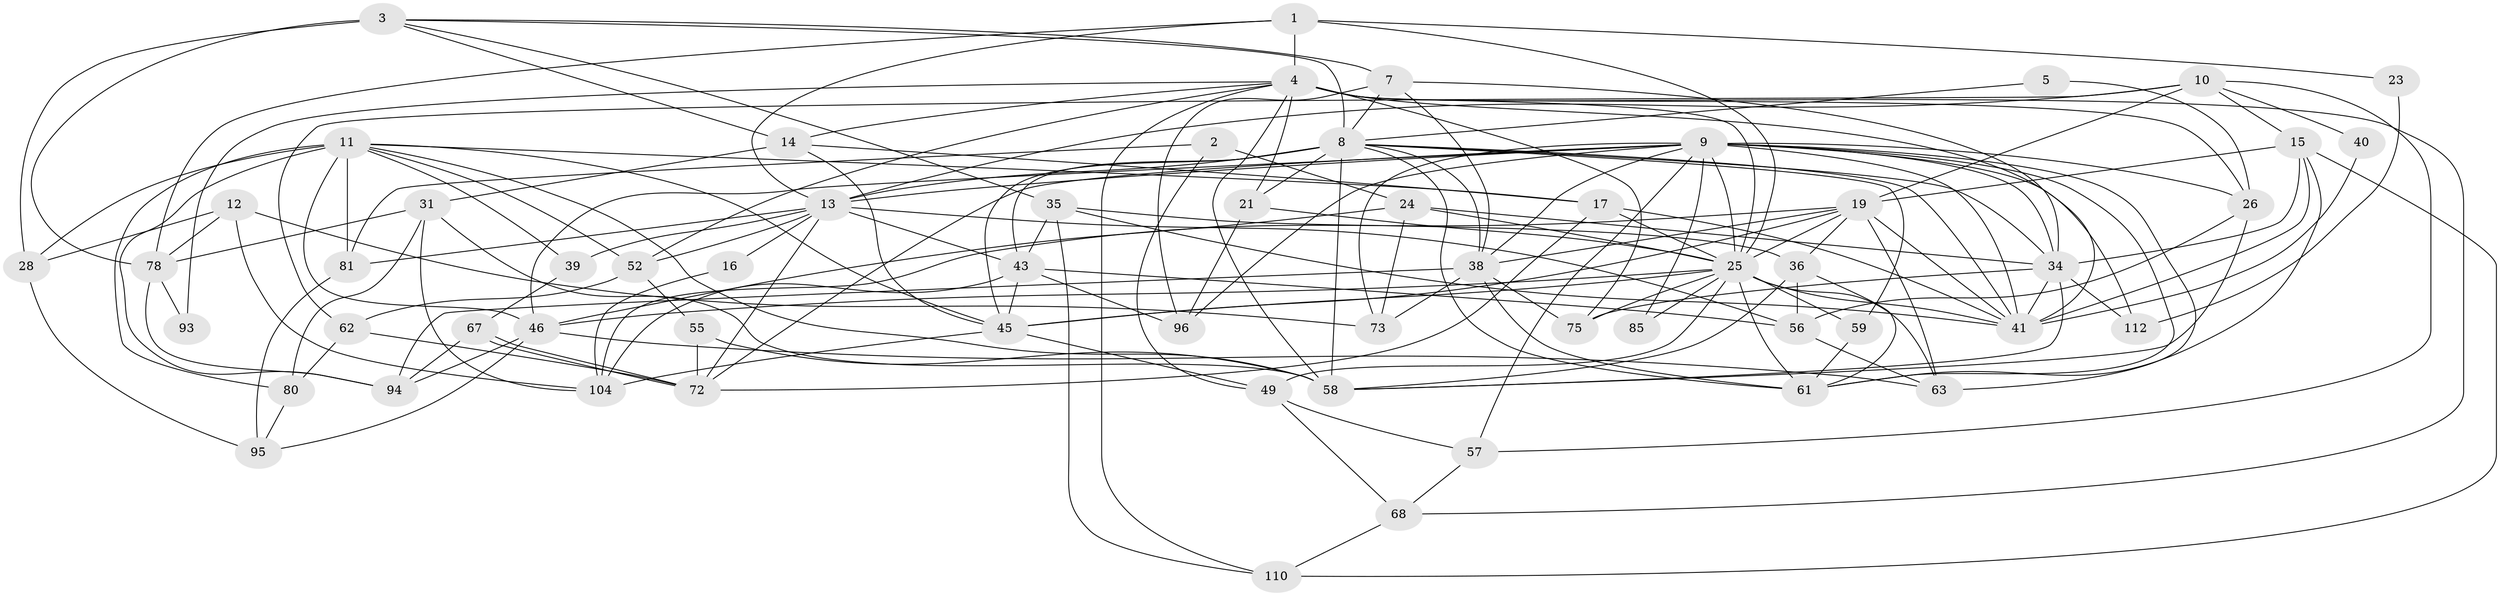 // original degree distribution, {3: 0.21487603305785125, 6: 0.08264462809917356, 2: 0.1487603305785124, 5: 0.1652892561983471, 4: 0.33884297520661155, 7: 0.024793388429752067, 8: 0.01652892561983471, 9: 0.008264462809917356}
// Generated by graph-tools (version 1.1) at 2025/15/03/09/25 04:15:07]
// undirected, 60 vertices, 170 edges
graph export_dot {
graph [start="1"]
  node [color=gray90,style=filled];
  1 [super="+113"];
  2;
  3 [super="+119+22"];
  4 [super="+87+6+111"];
  5;
  7;
  8 [super="+115+27"];
  9 [super="+66+120+65"];
  10 [super="+30"];
  11 [super="+18+100+51"];
  12 [super="+121"];
  13 [super="+79+44+82"];
  14 [super="+99"];
  15 [super="+50"];
  16;
  17 [super="+32+54"];
  19 [super="+20+89+29"];
  21 [super="+117+33"];
  23;
  24;
  25 [super="+48"];
  26;
  28 [super="+97"];
  31 [super="+84"];
  34 [super="+37+114+116"];
  35 [super="+42"];
  36 [super="+47"];
  38 [super="+74"];
  39 [super="+101"];
  40;
  41 [super="+64+86"];
  43 [super="+70"];
  45 [super="+90"];
  46 [super="+60+102"];
  49;
  52;
  55;
  56;
  57;
  58 [super="+109+92"];
  59;
  61 [super="+98"];
  62 [super="+76"];
  63 [super="+107"];
  67;
  68;
  72;
  73;
  75;
  78 [super="+118"];
  80;
  81;
  85;
  93;
  94;
  95;
  96;
  104;
  110;
  112;
  1 -- 4;
  1 -- 23;
  1 -- 13;
  1 -- 78;
  1 -- 25;
  2 -- 24;
  2 -- 49;
  2 -- 81;
  3 -- 78 [weight=2];
  3 -- 35;
  3 -- 7;
  3 -- 28;
  3 -- 8 [weight=2];
  3 -- 14;
  4 -- 58;
  4 -- 26;
  4 -- 41;
  4 -- 110;
  4 -- 52;
  4 -- 21;
  4 -- 25 [weight=2];
  4 -- 75;
  4 -- 14;
  4 -- 93;
  4 -- 68;
  5 -- 26;
  5 -- 8;
  7 -- 96;
  7 -- 38;
  7 -- 8;
  7 -- 34;
  8 -- 43;
  8 -- 21 [weight=2];
  8 -- 38;
  8 -- 41;
  8 -- 13;
  8 -- 45;
  8 -- 59;
  8 -- 61;
  8 -- 34;
  8 -- 58;
  9 -- 96 [weight=2];
  9 -- 73 [weight=2];
  9 -- 72;
  9 -- 13;
  9 -- 26;
  9 -- 34;
  9 -- 41 [weight=2];
  9 -- 38;
  9 -- 46;
  9 -- 112;
  9 -- 85;
  9 -- 57;
  9 -- 61;
  9 -- 63;
  9 -- 25;
  10 -- 15;
  10 -- 57;
  10 -- 62;
  10 -- 40;
  10 -- 19;
  10 -- 13;
  11 -- 81;
  11 -- 80;
  11 -- 17;
  11 -- 52;
  11 -- 39;
  11 -- 28 [weight=2];
  11 -- 45;
  11 -- 46;
  11 -- 94;
  11 -- 58;
  12 -- 104;
  12 -- 78;
  12 -- 73;
  12 -- 28;
  13 -- 81;
  13 -- 56;
  13 -- 52;
  13 -- 16;
  13 -- 39;
  13 -- 72;
  13 -- 43;
  14 -- 45;
  14 -- 31;
  14 -- 17;
  15 -- 110;
  15 -- 34 [weight=2];
  15 -- 41;
  15 -- 61;
  15 -- 19;
  16 -- 104;
  17 -- 72;
  17 -- 41;
  17 -- 25;
  19 -- 104;
  19 -- 45;
  19 -- 41;
  19 -- 36;
  19 -- 38;
  19 -- 25;
  19 -- 63;
  21 -- 96;
  21 -- 25;
  23 -- 112;
  24 -- 73;
  24 -- 34;
  24 -- 46;
  24 -- 25;
  25 -- 49;
  25 -- 41;
  25 -- 75;
  25 -- 45;
  25 -- 46;
  25 -- 85;
  25 -- 59;
  25 -- 61 [weight=2];
  25 -- 63;
  26 -- 56;
  26 -- 58;
  28 -- 95;
  31 -- 78 [weight=2];
  31 -- 80;
  31 -- 104;
  31 -- 58;
  34 -- 112;
  34 -- 58;
  34 -- 75;
  34 -- 41;
  35 -- 110;
  35 -- 36;
  35 -- 41;
  35 -- 43;
  36 -- 56;
  36 -- 58;
  36 -- 61;
  38 -- 94;
  38 -- 73;
  38 -- 75;
  38 -- 61;
  39 -- 67;
  40 -- 41;
  43 -- 96;
  43 -- 56;
  43 -- 45;
  43 -- 104;
  45 -- 49;
  45 -- 104;
  46 -- 95;
  46 -- 94;
  46 -- 63;
  49 -- 68;
  49 -- 57;
  52 -- 55;
  52 -- 62;
  55 -- 72;
  55 -- 58;
  56 -- 63;
  57 -- 68;
  59 -- 61;
  62 -- 72;
  62 -- 80;
  67 -- 94;
  67 -- 72;
  67 -- 72;
  68 -- 110;
  78 -- 93;
  78 -- 94;
  80 -- 95;
  81 -- 95;
}
